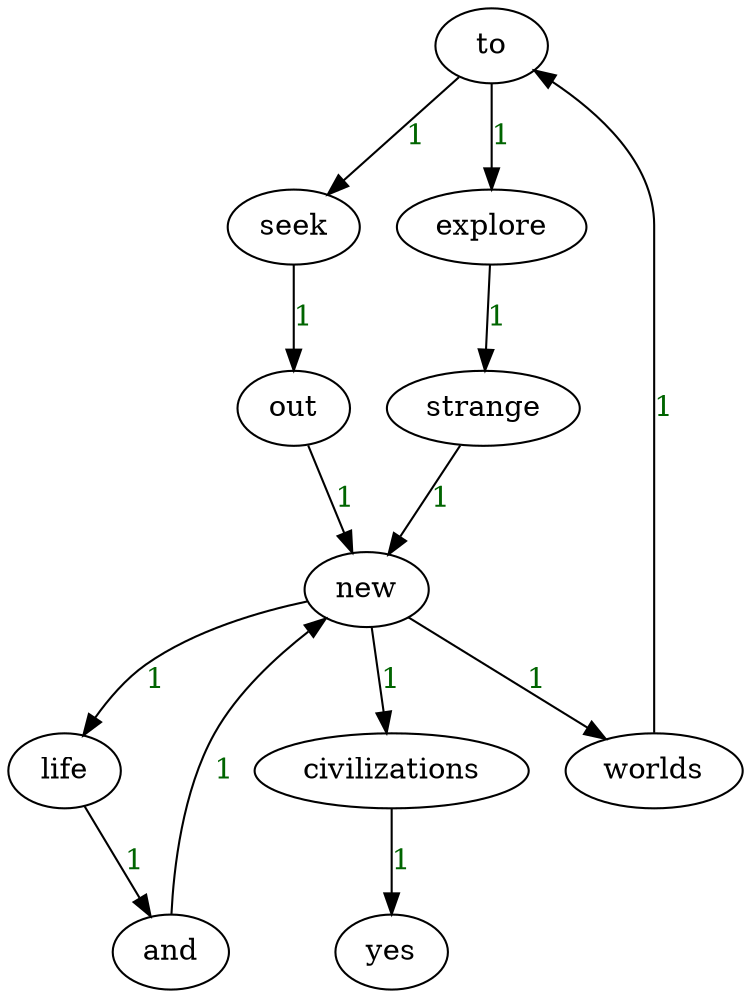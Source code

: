 digraph G {
    0 [label="to"]
    1 [label="explore"]
    0->1 [label="1", fontcolor="darkgreen"]
    0 [label="to"]
    5 [label="seek"]
    0->5 [label="1", fontcolor="darkgreen"]
    1 [label="explore"]
    2 [label="strange"]
    1->2 [label="1", fontcolor="darkgreen"]
    2 [label="strange"]
    3 [label="new"]
    2->3 [label="1", fontcolor="darkgreen"]
    3 [label="new"]
    4 [label="worlds"]
    3->4 [label="1", fontcolor="darkgreen"]
    3 [label="new"]
    7 [label="life"]
    3->7 [label="1", fontcolor="darkgreen"]
    3 [label="new"]
    9 [label="civilizations"]
    3->9 [label="1", fontcolor="darkgreen"]
    4 [label="worlds"]
    0 [label="to"]
    4->0 [label="1", fontcolor="darkgreen"]
    5 [label="seek"]
    6 [label="out"]
    5->6 [label="1", fontcolor="darkgreen"]
    6 [label="out"]
    3 [label="new"]
    6->3 [label="1", fontcolor="darkgreen"]
    7 [label="life"]
    8 [label="and"]
    7->8 [label="1", fontcolor="darkgreen"]
    8 [label="and"]
    3 [label="new"]
    8->3 [label="1", fontcolor="darkgreen"]
    9 [label="civilizations"]
    10 [label="yes"]
    9->10 [label="1", fontcolor="darkgreen"]
}
